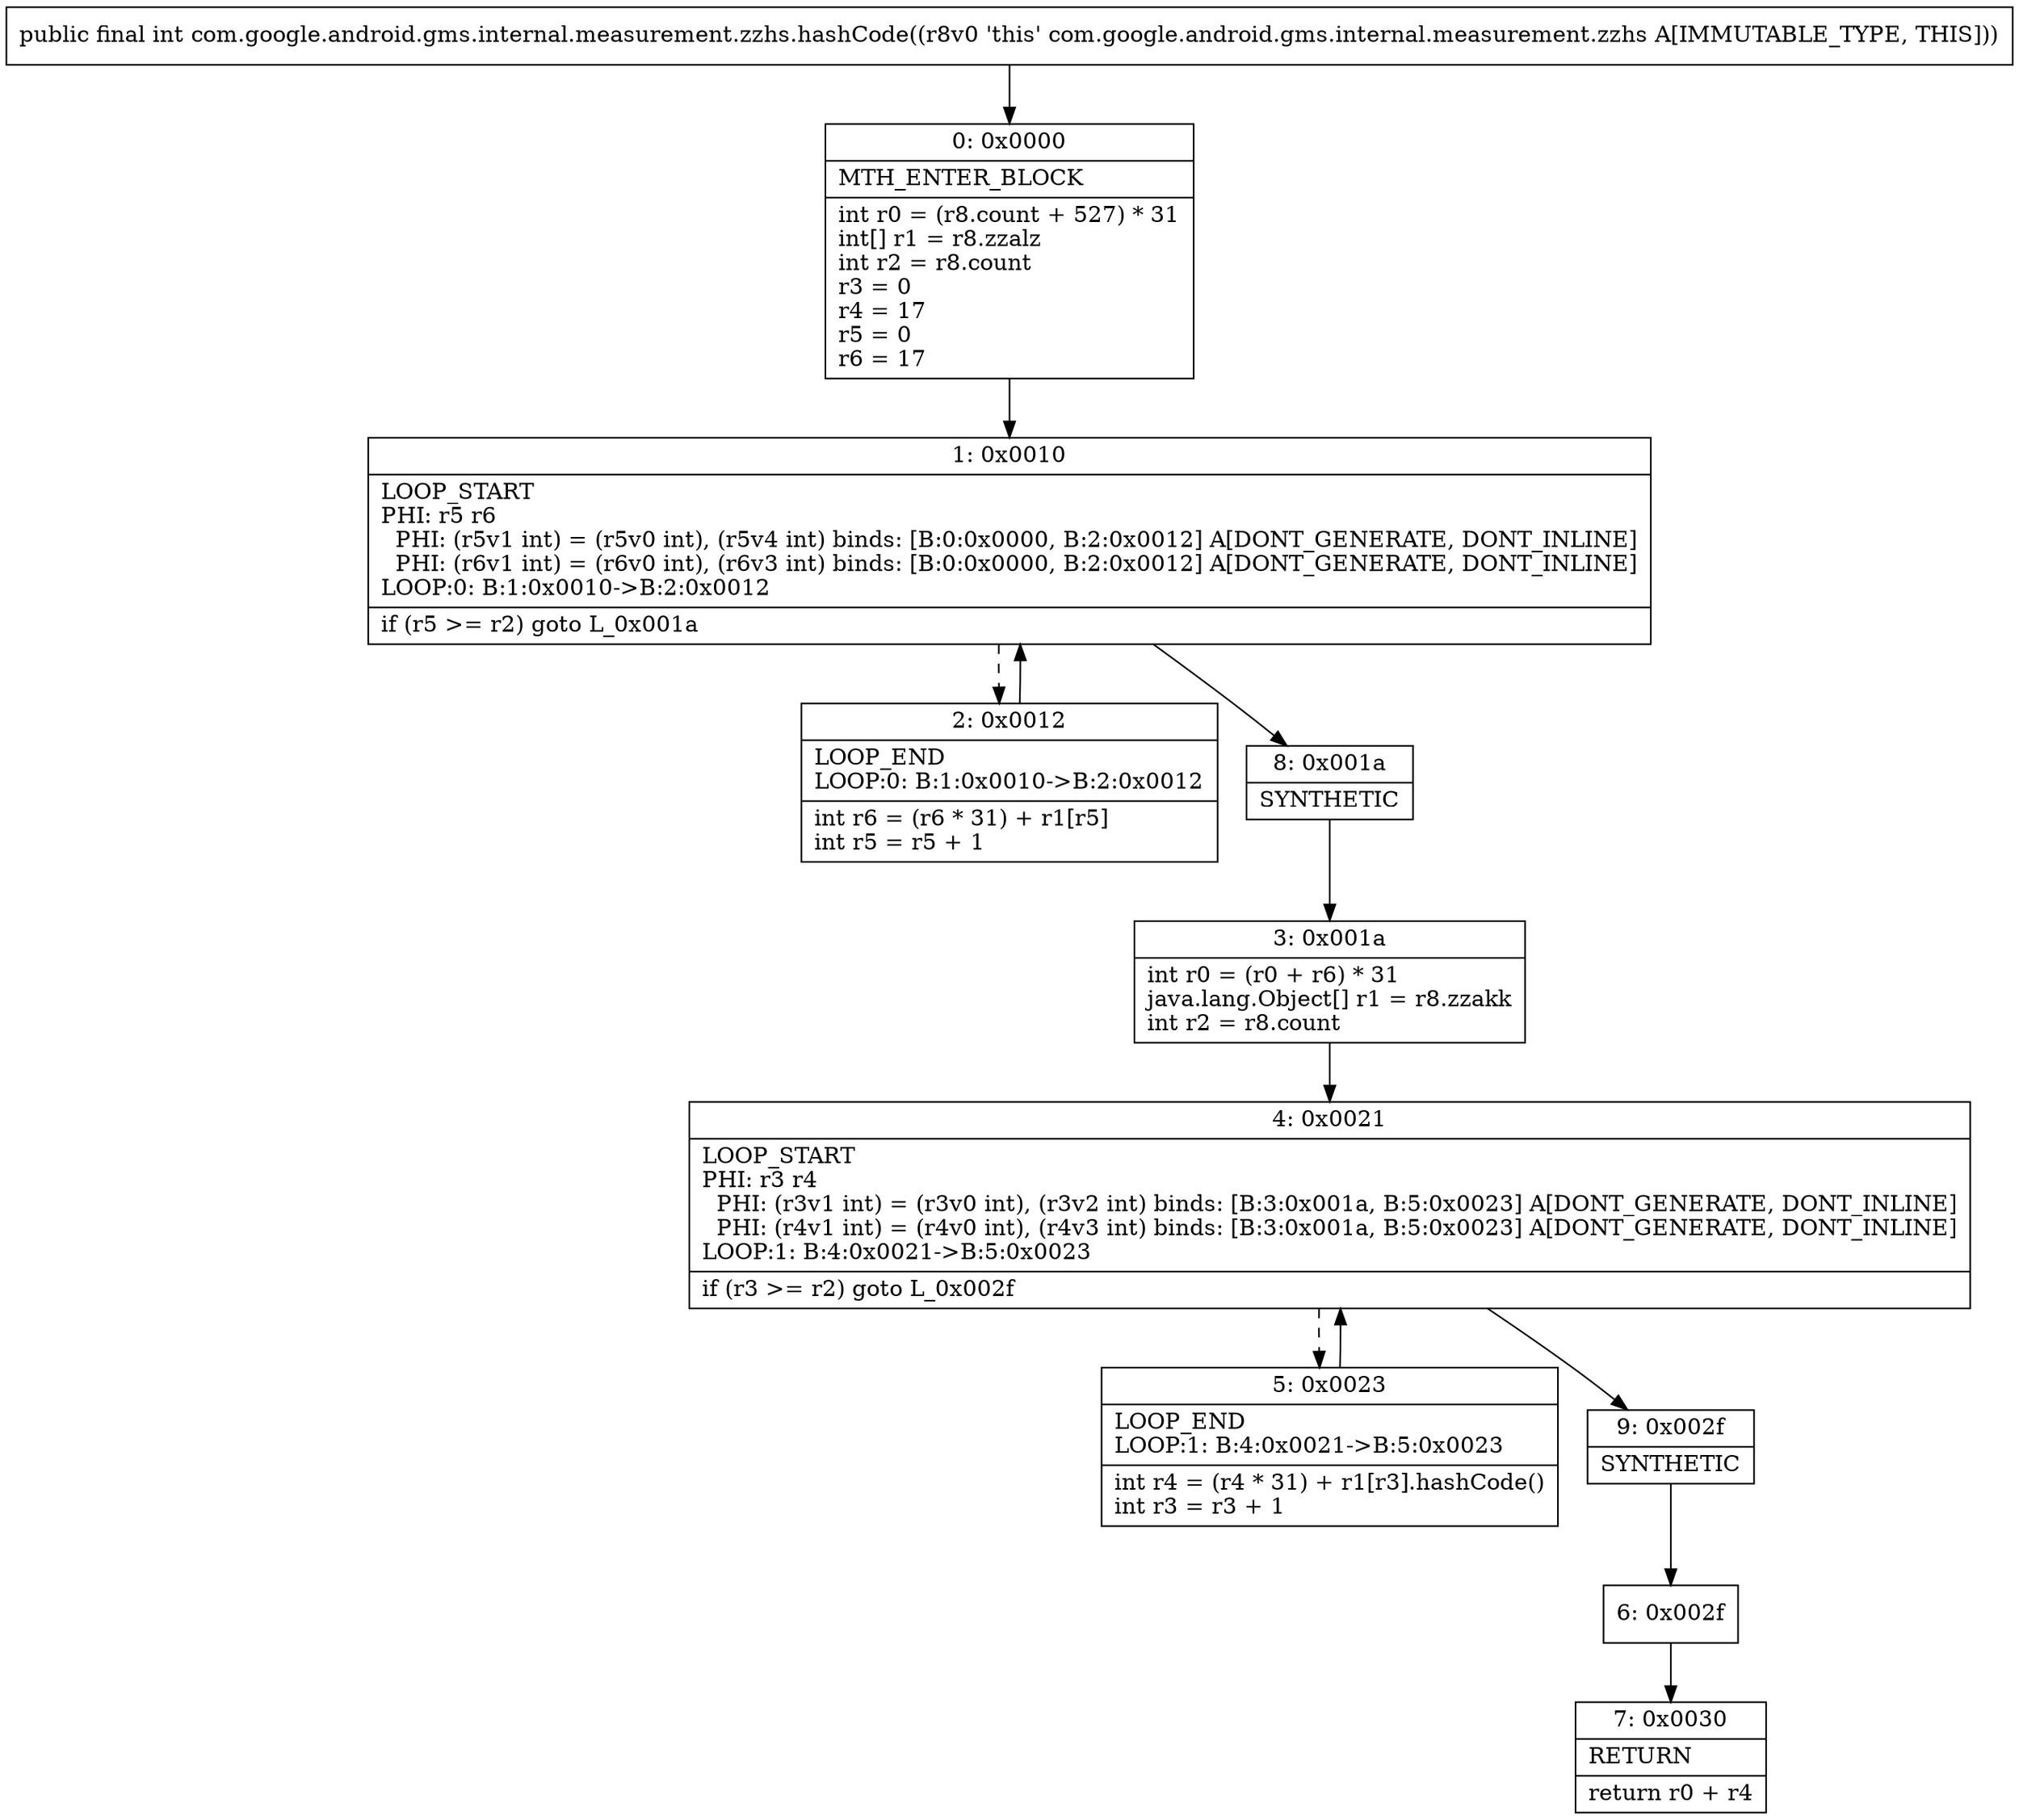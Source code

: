 digraph "CFG forcom.google.android.gms.internal.measurement.zzhs.hashCode()I" {
Node_0 [shape=record,label="{0\:\ 0x0000|MTH_ENTER_BLOCK\l|int r0 = (r8.count + 527) * 31\lint[] r1 = r8.zzalz\lint r2 = r8.count\lr3 = 0\lr4 = 17\lr5 = 0\lr6 = 17\l}"];
Node_1 [shape=record,label="{1\:\ 0x0010|LOOP_START\lPHI: r5 r6 \l  PHI: (r5v1 int) = (r5v0 int), (r5v4 int) binds: [B:0:0x0000, B:2:0x0012] A[DONT_GENERATE, DONT_INLINE]\l  PHI: (r6v1 int) = (r6v0 int), (r6v3 int) binds: [B:0:0x0000, B:2:0x0012] A[DONT_GENERATE, DONT_INLINE]\lLOOP:0: B:1:0x0010\-\>B:2:0x0012\l|if (r5 \>= r2) goto L_0x001a\l}"];
Node_2 [shape=record,label="{2\:\ 0x0012|LOOP_END\lLOOP:0: B:1:0x0010\-\>B:2:0x0012\l|int r6 = (r6 * 31) + r1[r5]\lint r5 = r5 + 1\l}"];
Node_3 [shape=record,label="{3\:\ 0x001a|int r0 = (r0 + r6) * 31\ljava.lang.Object[] r1 = r8.zzakk\lint r2 = r8.count\l}"];
Node_4 [shape=record,label="{4\:\ 0x0021|LOOP_START\lPHI: r3 r4 \l  PHI: (r3v1 int) = (r3v0 int), (r3v2 int) binds: [B:3:0x001a, B:5:0x0023] A[DONT_GENERATE, DONT_INLINE]\l  PHI: (r4v1 int) = (r4v0 int), (r4v3 int) binds: [B:3:0x001a, B:5:0x0023] A[DONT_GENERATE, DONT_INLINE]\lLOOP:1: B:4:0x0021\-\>B:5:0x0023\l|if (r3 \>= r2) goto L_0x002f\l}"];
Node_5 [shape=record,label="{5\:\ 0x0023|LOOP_END\lLOOP:1: B:4:0x0021\-\>B:5:0x0023\l|int r4 = (r4 * 31) + r1[r3].hashCode()\lint r3 = r3 + 1\l}"];
Node_6 [shape=record,label="{6\:\ 0x002f}"];
Node_7 [shape=record,label="{7\:\ 0x0030|RETURN\l|return r0 + r4\l}"];
Node_8 [shape=record,label="{8\:\ 0x001a|SYNTHETIC\l}"];
Node_9 [shape=record,label="{9\:\ 0x002f|SYNTHETIC\l}"];
MethodNode[shape=record,label="{public final int com.google.android.gms.internal.measurement.zzhs.hashCode((r8v0 'this' com.google.android.gms.internal.measurement.zzhs A[IMMUTABLE_TYPE, THIS])) }"];
MethodNode -> Node_0;
Node_0 -> Node_1;
Node_1 -> Node_2[style=dashed];
Node_1 -> Node_8;
Node_2 -> Node_1;
Node_3 -> Node_4;
Node_4 -> Node_5[style=dashed];
Node_4 -> Node_9;
Node_5 -> Node_4;
Node_6 -> Node_7;
Node_8 -> Node_3;
Node_9 -> Node_6;
}

